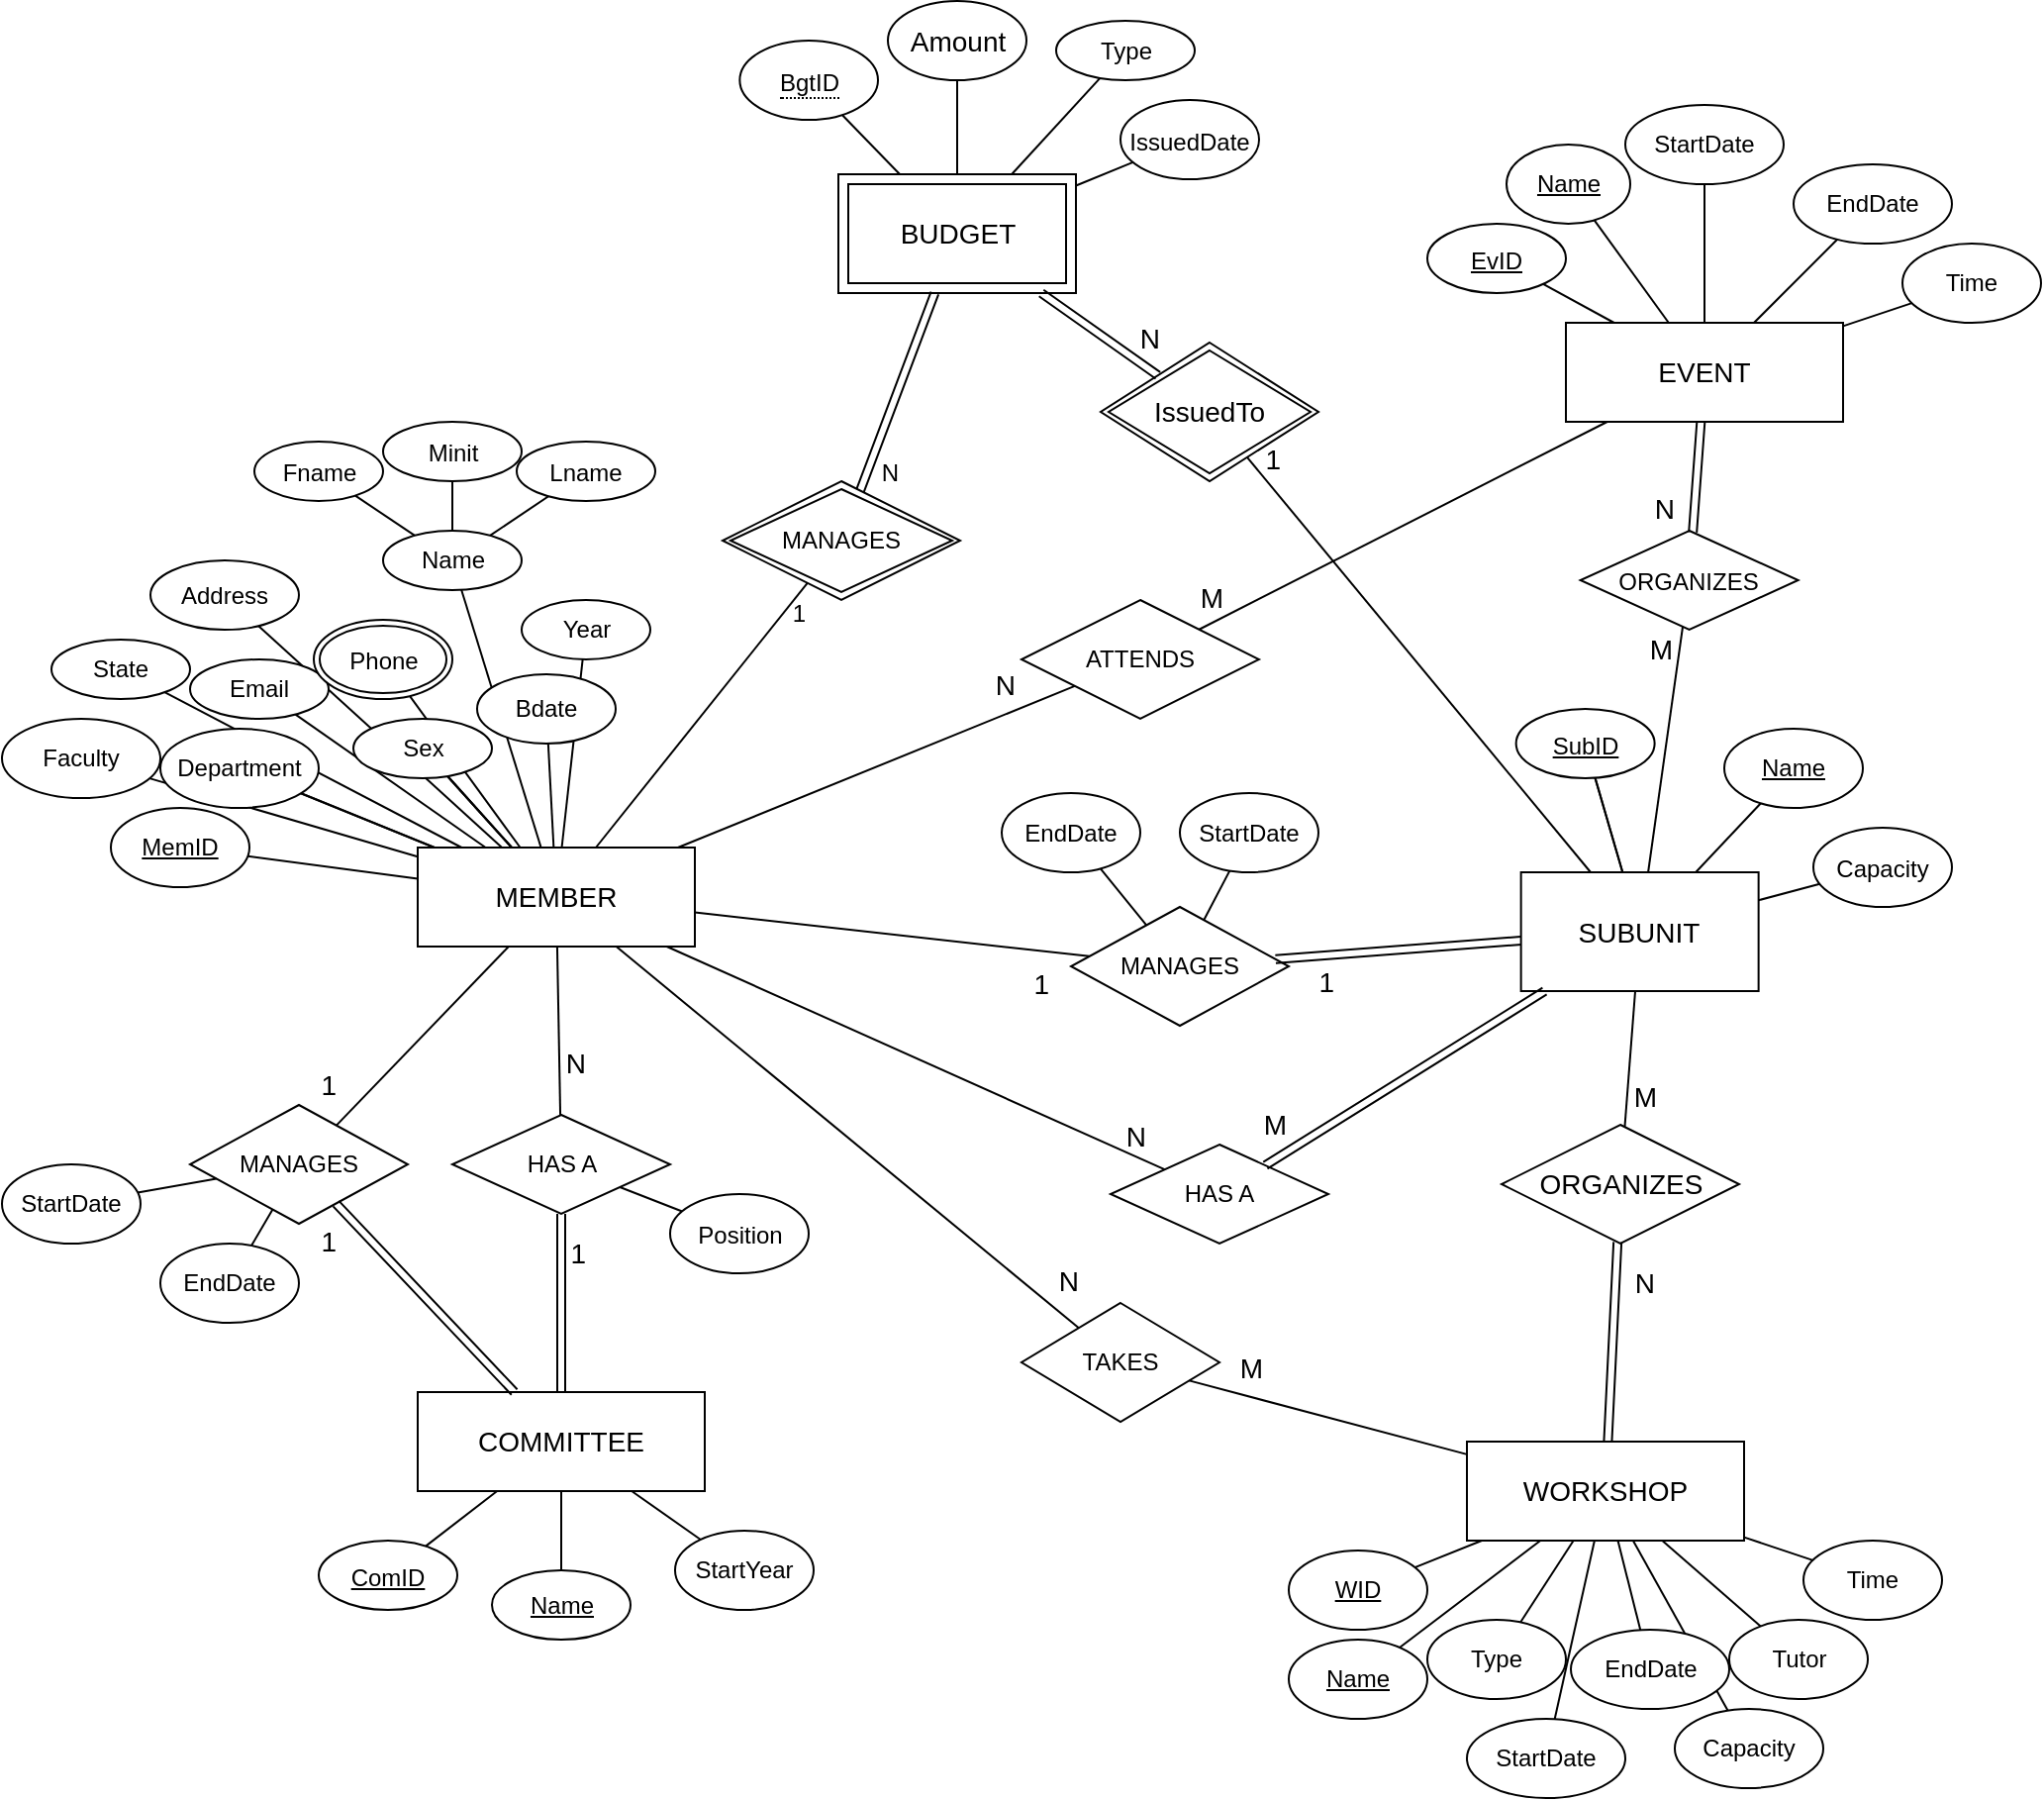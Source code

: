 <mxfile version="17.2.4" type="github"><diagram id="m18kQaqFX0trj9MdxAQ0" name="Page-1"><mxGraphModel dx="1984" dy="1820" grid="1" gridSize="10" guides="1" tooltips="1" connect="1" arrows="1" fold="1" page="1" pageScale="1" pageWidth="827" pageHeight="1169" math="0" shadow="0"><root><mxCell id="0"/><mxCell id="1" parent="0"/><mxCell id="y9WejVM5NHGMxxci0WxN-57" value="" style="endArrow=none;html=1;rounded=0;fontSize=12;" parent="1" source="IZ-xSOK3iDzSilFH6v1d-1" target="y9WejVM5NHGMxxci0WxN-59" edge="1"><mxGeometry relative="1" as="geometry"><mxPoint x="340" y="190" as="sourcePoint"/><mxPoint x="367.051" y="101.026" as="targetPoint"/></mxGeometry></mxCell><mxCell id="y9WejVM5NHGMxxci0WxN-58" value="1" style="resizable=0;html=1;align=right;verticalAlign=bottom;fontSize=12;" parent="y9WejVM5NHGMxxci0WxN-57" connectable="0" vertex="1"><mxGeometry x="1" relative="1" as="geometry"><mxPoint y="24" as="offset"/></mxGeometry></mxCell><mxCell id="IZ-xSOK3iDzSilFH6v1d-1" value="&lt;font style=&quot;font-size: 14px&quot;&gt;MEMBER&lt;/font&gt;" style="rounded=0;whiteSpace=wrap;html=1;" parent="1" vertex="1"><mxGeometry x="140" y="260" width="140" height="50" as="geometry"/></mxCell><mxCell id="IZ-xSOK3iDzSilFH6v1d-2" value="" style="endArrow=none;html=1;rounded=0;" parent="1" source="IZ-xSOK3iDzSilFH6v1d-1" target="oKFqAY_ekMmdnwvd7Q_i-12" edge="1"><mxGeometry width="50" height="50" relative="1" as="geometry"><mxPoint x="139.998" y="260.0" as="sourcePoint"/><mxPoint x="357.64" y="140" as="targetPoint"/></mxGeometry></mxCell><mxCell id="IZ-xSOK3iDzSilFH6v1d-3" value="&lt;font style=&quot;font-size: 14px&quot;&gt;SUBUNIT&lt;/font&gt;" style="rounded=0;whiteSpace=wrap;html=1;" parent="1" vertex="1"><mxGeometry x="697.32" y="272.5" width="120" height="60" as="geometry"/></mxCell><mxCell id="oKFqAY_ekMmdnwvd7Q_i-1" value="Name" style="ellipse;whiteSpace=wrap;html=1;" parent="1" vertex="1"><mxGeometry x="122.5" y="100" width="70" height="30" as="geometry"/></mxCell><mxCell id="oKFqAY_ekMmdnwvd7Q_i-2" value="&lt;u&gt;MemID&lt;/u&gt;" style="ellipse;whiteSpace=wrap;html=1;" parent="1" vertex="1"><mxGeometry x="-15" y="240" width="70" height="40" as="geometry"/></mxCell><mxCell id="oKFqAY_ekMmdnwvd7Q_i-3" value="&lt;u&gt;Name&lt;/u&gt;" style="ellipse;whiteSpace=wrap;html=1;" parent="1" vertex="1"><mxGeometry x="690" y="-95" width="62.5" height="40" as="geometry"/></mxCell><mxCell id="oKFqAY_ekMmdnwvd7Q_i-4" value="&lt;u&gt;Name&lt;/u&gt;" style="ellipse;whiteSpace=wrap;html=1;" parent="1" vertex="1"><mxGeometry x="177.5" y="625" width="70" height="35" as="geometry"/></mxCell><mxCell id="oKFqAY_ekMmdnwvd7Q_i-5" value="&lt;u&gt;Name&lt;/u&gt;" style="ellipse;whiteSpace=wrap;html=1;" parent="1" vertex="1"><mxGeometry x="800" y="200" width="70" height="40" as="geometry"/></mxCell><mxCell id="oKFqAY_ekMmdnwvd7Q_i-6" value="&lt;u&gt;Name&lt;/u&gt;" style="ellipse;whiteSpace=wrap;html=1;" parent="1" vertex="1"><mxGeometry x="580" y="660" width="70" height="40" as="geometry"/></mxCell><mxCell id="oKFqAY_ekMmdnwvd7Q_i-12" value="Address" style="ellipse;whiteSpace=wrap;html=1;" parent="1" vertex="1"><mxGeometry x="5" y="115" width="75" height="35" as="geometry"/></mxCell><mxCell id="oKFqAY_ekMmdnwvd7Q_i-17" value="" style="endArrow=none;html=1;rounded=0;startArrow=none;" parent="1" source="IZ-xSOK3iDzSilFH6v1d-1" target="oKFqAY_ekMmdnwvd7Q_i-10" edge="1"><mxGeometry width="50" height="50" relative="1" as="geometry"><mxPoint x="115.973" y="260.0" as="sourcePoint"/><mxPoint x="287.64" y="260" as="targetPoint"/></mxGeometry></mxCell><mxCell id="oKFqAY_ekMmdnwvd7Q_i-18" value="" style="endArrow=none;html=1;rounded=0;" parent="1" source="IZ-xSOK3iDzSilFH6v1d-1" target="oKFqAY_ekMmdnwvd7Q_i-11" edge="1"><mxGeometry width="50" height="50" relative="1" as="geometry"><mxPoint x="290" y="310" as="sourcePoint"/><mxPoint x="340" y="260" as="targetPoint"/></mxGeometry></mxCell><mxCell id="oKFqAY_ekMmdnwvd7Q_i-19" value="" style="endArrow=none;html=1;rounded=0;startArrow=none;" parent="1" source="IZ-xSOK3iDzSilFH6v1d-1" target="oKFqAY_ekMmdnwvd7Q_i-133" edge="1"><mxGeometry width="50" height="50" relative="1" as="geometry"><mxPoint x="290" y="310" as="sourcePoint"/><mxPoint x="348.564" y="173.243" as="targetPoint"/></mxGeometry></mxCell><mxCell id="oKFqAY_ekMmdnwvd7Q_i-20" value="" style="endArrow=none;html=1;rounded=0;" parent="1" source="IZ-xSOK3iDzSilFH6v1d-1" target="oKFqAY_ekMmdnwvd7Q_i-1" edge="1"><mxGeometry width="50" height="50" relative="1" as="geometry"><mxPoint x="170" y="290" as="sourcePoint"/><mxPoint x="220" y="240" as="targetPoint"/></mxGeometry></mxCell><mxCell id="oKFqAY_ekMmdnwvd7Q_i-21" value="" style="endArrow=none;html=1;rounded=0;startArrow=none;" parent="1" source="IZ-xSOK3iDzSilFH6v1d-1" target="oKFqAY_ekMmdnwvd7Q_i-15" edge="1"><mxGeometry width="50" height="50" relative="1" as="geometry"><mxPoint x="290" y="310" as="sourcePoint"/><mxPoint x="340" y="260" as="targetPoint"/></mxGeometry></mxCell><mxCell id="oKFqAY_ekMmdnwvd7Q_i-22" value="" style="endArrow=none;html=1;rounded=0;" parent="1" source="oKFqAY_ekMmdnwvd7Q_i-2" target="IZ-xSOK3iDzSilFH6v1d-1" edge="1"><mxGeometry width="50" height="50" relative="1" as="geometry"><mxPoint x="147.64" y="320" as="sourcePoint"/><mxPoint x="87.64" y="265.909" as="targetPoint"/></mxGeometry></mxCell><mxCell id="oKFqAY_ekMmdnwvd7Q_i-23" value="" style="endArrow=none;html=1;rounded=0;" parent="1" source="IZ-xSOK3iDzSilFH6v1d-1" target="oKFqAY_ekMmdnwvd7Q_i-8" edge="1"><mxGeometry width="50" height="50" relative="1" as="geometry"><mxPoint x="255" y="300" as="sourcePoint"/><mxPoint x="305" y="250" as="targetPoint"/></mxGeometry></mxCell><mxCell id="oKFqAY_ekMmdnwvd7Q_i-24" value="" style="endArrow=none;html=1;rounded=0;" parent="1" source="IZ-xSOK3iDzSilFH6v1d-1" target="oKFqAY_ekMmdnwvd7Q_i-9" edge="1"><mxGeometry width="50" height="50" relative="1" as="geometry"><mxPoint x="128.804" y="260.0" as="sourcePoint"/><mxPoint x="277.64" y="270" as="targetPoint"/></mxGeometry></mxCell><mxCell id="oKFqAY_ekMmdnwvd7Q_i-25" value="" style="endArrow=none;html=1;rounded=0;" parent="1" source="IZ-xSOK3iDzSilFH6v1d-1" target="oKFqAY_ekMmdnwvd7Q_i-13" edge="1"><mxGeometry width="50" height="50" relative="1" as="geometry"><mxPoint x="290" y="310" as="sourcePoint"/><mxPoint x="340" y="260" as="targetPoint"/></mxGeometry></mxCell><mxCell id="oKFqAY_ekMmdnwvd7Q_i-15" value="Bdate" style="ellipse;whiteSpace=wrap;html=1;" parent="1" vertex="1"><mxGeometry x="170" y="172.5" width="70" height="35" as="geometry"/></mxCell><mxCell id="oKFqAY_ekMmdnwvd7Q_i-27" value="&lt;font style=&quot;font-size: 12px&quot;&gt;Lname&lt;/font&gt;" style="ellipse;whiteSpace=wrap;html=1;fontSize=14;" parent="1" vertex="1"><mxGeometry x="190" y="55" width="70" height="30" as="geometry"/></mxCell><mxCell id="oKFqAY_ekMmdnwvd7Q_i-28" value="&lt;font style=&quot;font-size: 12px&quot;&gt;Minit&lt;/font&gt;" style="ellipse;whiteSpace=wrap;html=1;fontSize=14;" parent="1" vertex="1"><mxGeometry x="122.5" y="45" width="70" height="30" as="geometry"/></mxCell><mxCell id="oKFqAY_ekMmdnwvd7Q_i-29" value="&lt;font style=&quot;font-size: 12px&quot;&gt;Fname&lt;/font&gt;" style="ellipse;whiteSpace=wrap;html=1;fontSize=14;" parent="1" vertex="1"><mxGeometry x="57.5" y="55" width="65" height="30" as="geometry"/></mxCell><mxCell id="oKFqAY_ekMmdnwvd7Q_i-30" value="" style="endArrow=none;html=1;rounded=0;fontSize=12;" parent="1" source="oKFqAY_ekMmdnwvd7Q_i-1" target="oKFqAY_ekMmdnwvd7Q_i-27" edge="1"><mxGeometry width="50" height="50" relative="1" as="geometry"><mxPoint x="237.5" y="275" as="sourcePoint"/><mxPoint x="287.5" y="225" as="targetPoint"/></mxGeometry></mxCell><mxCell id="oKFqAY_ekMmdnwvd7Q_i-31" value="" style="endArrow=none;html=1;rounded=0;fontSize=12;" parent="1" source="oKFqAY_ekMmdnwvd7Q_i-1" target="oKFqAY_ekMmdnwvd7Q_i-28" edge="1"><mxGeometry width="50" height="50" relative="1" as="geometry"><mxPoint x="237.5" y="275" as="sourcePoint"/><mxPoint x="287.5" y="225" as="targetPoint"/></mxGeometry></mxCell><mxCell id="oKFqAY_ekMmdnwvd7Q_i-32" value="" style="endArrow=none;html=1;rounded=0;fontSize=12;" parent="1" source="oKFqAY_ekMmdnwvd7Q_i-1" target="oKFqAY_ekMmdnwvd7Q_i-29" edge="1"><mxGeometry width="50" height="50" relative="1" as="geometry"><mxPoint x="257.5" y="325" as="sourcePoint"/><mxPoint x="307.5" y="275" as="targetPoint"/></mxGeometry></mxCell><mxCell id="oKFqAY_ekMmdnwvd7Q_i-37" value="&lt;font style=&quot;font-size: 12px&quot;&gt;Capacity&lt;/font&gt;" style="ellipse;whiteSpace=wrap;html=1;align=center;fontSize=14;" parent="1" vertex="1"><mxGeometry x="845" y="250" width="70" height="40" as="geometry"/></mxCell><mxCell id="oKFqAY_ekMmdnwvd7Q_i-40" value="WID" style="ellipse;whiteSpace=wrap;html=1;align=center;fontStyle=4;fontSize=12;" parent="1" vertex="1"><mxGeometry x="580" y="615" width="70" height="40" as="geometry"/></mxCell><mxCell id="oKFqAY_ekMmdnwvd7Q_i-42" value="" style="endArrow=none;html=1;rounded=0;fontSize=12;startArrow=none;" parent="1" source="oKFqAY_ekMmdnwvd7Q_i-39" target="IZ-xSOK3iDzSilFH6v1d-3" edge="1"><mxGeometry relative="1" as="geometry"><mxPoint x="632.32" y="345" as="sourcePoint"/><mxPoint x="792.32" y="345" as="targetPoint"/></mxGeometry></mxCell><mxCell id="oKFqAY_ekMmdnwvd7Q_i-43" value="" style="endArrow=none;html=1;rounded=0;fontSize=12;" parent="1" source="oKFqAY_ekMmdnwvd7Q_i-39" target="IZ-xSOK3iDzSilFH6v1d-3" edge="1"><mxGeometry relative="1" as="geometry"><mxPoint x="597.32" y="345" as="sourcePoint"/><mxPoint x="757.32" y="345" as="targetPoint"/></mxGeometry></mxCell><mxCell id="oKFqAY_ekMmdnwvd7Q_i-45" value="" style="endArrow=none;html=1;rounded=0;fontSize=12;" parent="1" source="oKFqAY_ekMmdnwvd7Q_i-37" target="IZ-xSOK3iDzSilFH6v1d-3" edge="1"><mxGeometry relative="1" as="geometry"><mxPoint x="597.32" y="345" as="sourcePoint"/><mxPoint x="757.32" y="345" as="targetPoint"/></mxGeometry></mxCell><mxCell id="oKFqAY_ekMmdnwvd7Q_i-46" value="&lt;font style=&quot;font-size: 14px&quot;&gt;COMMITTEE&lt;/font&gt;" style="whiteSpace=wrap;html=1;align=center;fontSize=12;" parent="1" vertex="1"><mxGeometry x="140" y="535" width="145" height="50" as="geometry"/></mxCell><mxCell id="oKFqAY_ekMmdnwvd7Q_i-47" value="&lt;font style=&quot;font-size: 12px&quot;&gt;&lt;u&gt;ComID&lt;/u&gt;&lt;/font&gt;" style="ellipse;whiteSpace=wrap;html=1;align=center;fontSize=14;" parent="1" vertex="1"><mxGeometry x="90" y="610" width="70" height="35" as="geometry"/></mxCell><mxCell id="oKFqAY_ekMmdnwvd7Q_i-48" value="StartYear" style="ellipse;whiteSpace=wrap;html=1;align=center;fontSize=12;" parent="1" vertex="1"><mxGeometry x="270" y="605" width="70" height="40" as="geometry"/></mxCell><mxCell id="oKFqAY_ekMmdnwvd7Q_i-52" value="" style="endArrow=none;html=1;rounded=0;fontSize=12;" parent="1" source="oKFqAY_ekMmdnwvd7Q_i-46" target="oKFqAY_ekMmdnwvd7Q_i-47" edge="1"><mxGeometry relative="1" as="geometry"><mxPoint x="295" y="415" as="sourcePoint"/><mxPoint x="455" y="415" as="targetPoint"/></mxGeometry></mxCell><mxCell id="oKFqAY_ekMmdnwvd7Q_i-53" value="" style="endArrow=none;html=1;rounded=0;fontSize=12;" parent="1" source="oKFqAY_ekMmdnwvd7Q_i-46" target="oKFqAY_ekMmdnwvd7Q_i-48" edge="1"><mxGeometry relative="1" as="geometry"><mxPoint x="295" y="415" as="sourcePoint"/><mxPoint x="455" y="415" as="targetPoint"/></mxGeometry></mxCell><mxCell id="oKFqAY_ekMmdnwvd7Q_i-54" value="" style="endArrow=none;html=1;rounded=0;fontSize=12;" parent="1" source="oKFqAY_ekMmdnwvd7Q_i-46" target="oKFqAY_ekMmdnwvd7Q_i-4" edge="1"><mxGeometry relative="1" as="geometry"><mxPoint x="295" y="415" as="sourcePoint"/><mxPoint x="455" y="415" as="targetPoint"/></mxGeometry></mxCell><mxCell id="oKFqAY_ekMmdnwvd7Q_i-55" value="&lt;font style=&quot;font-size: 14px&quot;&gt;WORKSHOP&lt;/font&gt;" style="whiteSpace=wrap;html=1;align=center;fontSize=12;" parent="1" vertex="1"><mxGeometry x="670" y="560" width="140" height="50" as="geometry"/></mxCell><mxCell id="oKFqAY_ekMmdnwvd7Q_i-56" value="&lt;font style=&quot;font-size: 14px&quot;&gt;EVENT&lt;/font&gt;" style="whiteSpace=wrap;html=1;align=center;fontSize=12;" parent="1" vertex="1"><mxGeometry x="720" y="-5" width="140" height="50" as="geometry"/></mxCell><mxCell id="oKFqAY_ekMmdnwvd7Q_i-60" value="&lt;font style=&quot;font-size: 12px&quot;&gt;&lt;u&gt;EvID&lt;/u&gt;&lt;/font&gt;" style="ellipse;whiteSpace=wrap;html=1;align=center;fontSize=14;" parent="1" vertex="1"><mxGeometry x="650" y="-55" width="70" height="35" as="geometry"/></mxCell><mxCell id="oKFqAY_ekMmdnwvd7Q_i-66" value="" style="endArrow=none;html=1;rounded=0;fontSize=12;" parent="1" source="oKFqAY_ekMmdnwvd7Q_i-3" target="oKFqAY_ekMmdnwvd7Q_i-56" edge="1"><mxGeometry relative="1" as="geometry"><mxPoint x="510" y="115" as="sourcePoint"/><mxPoint x="670" y="115" as="targetPoint"/></mxGeometry></mxCell><mxCell id="oKFqAY_ekMmdnwvd7Q_i-67" value="" style="endArrow=none;html=1;rounded=0;fontSize=12;" parent="1" source="oKFqAY_ekMmdnwvd7Q_i-60" target="oKFqAY_ekMmdnwvd7Q_i-56" edge="1"><mxGeometry relative="1" as="geometry"><mxPoint x="520" y="115" as="sourcePoint"/><mxPoint x="680" y="115" as="targetPoint"/></mxGeometry></mxCell><mxCell id="oKFqAY_ekMmdnwvd7Q_i-70" value="StartDate" style="ellipse;whiteSpace=wrap;html=1;align=center;fontSize=12;" parent="1" vertex="1"><mxGeometry x="670" y="700" width="80" height="40" as="geometry"/></mxCell><mxCell id="oKFqAY_ekMmdnwvd7Q_i-71" value="Capacity" style="ellipse;whiteSpace=wrap;html=1;align=center;fontSize=12;" parent="1" vertex="1"><mxGeometry x="775" y="695" width="75" height="40" as="geometry"/></mxCell><mxCell id="oKFqAY_ekMmdnwvd7Q_i-72" value="Tutor" style="ellipse;whiteSpace=wrap;html=1;align=center;fontSize=12;" parent="1" vertex="1"><mxGeometry x="802.5" y="650" width="70" height="40" as="geometry"/></mxCell><mxCell id="oKFqAY_ekMmdnwvd7Q_i-75" value="" style="endArrow=none;html=1;rounded=0;fontSize=12;" parent="1" source="oKFqAY_ekMmdnwvd7Q_i-69" target="oKFqAY_ekMmdnwvd7Q_i-55" edge="1"><mxGeometry relative="1" as="geometry"><mxPoint x="610" y="675" as="sourcePoint"/><mxPoint x="768.824" y="712.647" as="targetPoint"/></mxGeometry></mxCell><mxCell id="oKFqAY_ekMmdnwvd7Q_i-76" value="" style="endArrow=none;html=1;rounded=0;fontSize=12;" parent="1" source="oKFqAY_ekMmdnwvd7Q_i-70" target="oKFqAY_ekMmdnwvd7Q_i-55" edge="1"><mxGeometry relative="1" as="geometry"><mxPoint x="610" y="675" as="sourcePoint"/><mxPoint x="734.791" y="713.498" as="targetPoint"/></mxGeometry></mxCell><mxCell id="oKFqAY_ekMmdnwvd7Q_i-79" value="" style="endArrow=none;html=1;rounded=0;fontSize=12;" parent="1" source="oKFqAY_ekMmdnwvd7Q_i-55" target="oKFqAY_ekMmdnwvd7Q_i-71" edge="1"><mxGeometry relative="1" as="geometry"><mxPoint x="610" y="675" as="sourcePoint"/><mxPoint x="770" y="675" as="targetPoint"/></mxGeometry></mxCell><mxCell id="oKFqAY_ekMmdnwvd7Q_i-80" value="" style="endArrow=none;html=1;rounded=0;fontSize=12;" parent="1" source="oKFqAY_ekMmdnwvd7Q_i-55" target="oKFqAY_ekMmdnwvd7Q_i-72" edge="1"><mxGeometry relative="1" as="geometry"><mxPoint x="610" y="675" as="sourcePoint"/><mxPoint x="670" y="685" as="targetPoint"/></mxGeometry></mxCell><mxCell id="oKFqAY_ekMmdnwvd7Q_i-81" value="" style="endArrow=none;html=1;rounded=0;fontSize=12;" parent="1" source="oKFqAY_ekMmdnwvd7Q_i-73" target="oKFqAY_ekMmdnwvd7Q_i-55" edge="1"><mxGeometry relative="1" as="geometry"><mxPoint x="597.5" y="675" as="sourcePoint"/><mxPoint x="757.5" y="675" as="targetPoint"/></mxGeometry></mxCell><mxCell id="oKFqAY_ekMmdnwvd7Q_i-82" value="" style="endArrow=none;html=1;rounded=0;fontSize=12;" parent="1" source="oKFqAY_ekMmdnwvd7Q_i-40" target="oKFqAY_ekMmdnwvd7Q_i-55" edge="1"><mxGeometry relative="1" as="geometry"><mxPoint x="610" y="675" as="sourcePoint"/><mxPoint x="770" y="675" as="targetPoint"/></mxGeometry></mxCell><mxCell id="oKFqAY_ekMmdnwvd7Q_i-84" value="" style="endArrow=none;html=1;rounded=0;fontSize=12;" parent="1" source="oKFqAY_ekMmdnwvd7Q_i-6" target="oKFqAY_ekMmdnwvd7Q_i-55" edge="1"><mxGeometry relative="1" as="geometry"><mxPoint x="610" y="675" as="sourcePoint"/><mxPoint x="770" y="675" as="targetPoint"/></mxGeometry></mxCell><mxCell id="oKFqAY_ekMmdnwvd7Q_i-73" value="Type" style="ellipse;whiteSpace=wrap;html=1;align=center;fontSize=12;" parent="1" vertex="1"><mxGeometry x="650" y="650" width="70" height="40" as="geometry"/></mxCell><mxCell id="oKFqAY_ekMmdnwvd7Q_i-86" value="StartDate" style="ellipse;whiteSpace=wrap;html=1;align=center;fontSize=12;" parent="1" vertex="1"><mxGeometry x="750" y="-115" width="80" height="40" as="geometry"/></mxCell><mxCell id="oKFqAY_ekMmdnwvd7Q_i-87" value="EndDate" style="ellipse;whiteSpace=wrap;html=1;align=center;fontSize=12;" parent="1" vertex="1"><mxGeometry x="835" y="-85" width="80" height="40" as="geometry"/></mxCell><mxCell id="oKFqAY_ekMmdnwvd7Q_i-89" value="" style="endArrow=none;html=1;rounded=0;fontSize=12;" parent="1" source="oKFqAY_ekMmdnwvd7Q_i-87" target="oKFqAY_ekMmdnwvd7Q_i-56" edge="1"><mxGeometry relative="1" as="geometry"><mxPoint x="580" y="-45" as="sourcePoint"/><mxPoint x="840.011" y="-82.317" as="targetPoint"/></mxGeometry></mxCell><mxCell id="oKFqAY_ekMmdnwvd7Q_i-90" value="" style="endArrow=none;html=1;rounded=0;fontSize=12;" parent="1" source="oKFqAY_ekMmdnwvd7Q_i-86" target="oKFqAY_ekMmdnwvd7Q_i-56" edge="1"><mxGeometry relative="1" as="geometry"><mxPoint x="580" y="-45" as="sourcePoint"/><mxPoint x="804.791" y="-83.498" as="targetPoint"/></mxGeometry></mxCell><mxCell id="oKFqAY_ekMmdnwvd7Q_i-13" value="Email" style="ellipse;whiteSpace=wrap;html=1;" parent="1" vertex="1"><mxGeometry x="25" y="165" width="70" height="30" as="geometry"/></mxCell><mxCell id="oKFqAY_ekMmdnwvd7Q_i-99" value="MANAGES" style="shape=rhombus;perimeter=rhombusPerimeter;whiteSpace=wrap;html=1;align=center;fontSize=12;" parent="1" vertex="1"><mxGeometry x="25" y="390" width="110" height="60" as="geometry"/></mxCell><mxCell id="oKFqAY_ekMmdnwvd7Q_i-101" value="" style="endArrow=none;html=1;rounded=0;fontSize=12;" parent="1" source="IZ-xSOK3iDzSilFH6v1d-1" target="oKFqAY_ekMmdnwvd7Q_i-99" edge="1"><mxGeometry relative="1" as="geometry"><mxPoint x="380" y="360" as="sourcePoint"/><mxPoint x="540" y="360" as="targetPoint"/></mxGeometry></mxCell><mxCell id="oKFqAY_ekMmdnwvd7Q_i-102" value="&lt;font style=&quot;font-size: 14px&quot;&gt;1&lt;/font&gt;" style="resizable=0;html=1;align=right;verticalAlign=bottom;fontSize=12;" parent="oKFqAY_ekMmdnwvd7Q_i-101" connectable="0" vertex="1"><mxGeometry x="1" relative="1" as="geometry"><mxPoint x="1" y="-10" as="offset"/></mxGeometry></mxCell><mxCell id="oKFqAY_ekMmdnwvd7Q_i-105" value="" style="shape=link;html=1;rounded=0;fontSize=12;" parent="1" source="oKFqAY_ekMmdnwvd7Q_i-46" target="oKFqAY_ekMmdnwvd7Q_i-99" edge="1"><mxGeometry relative="1" as="geometry"><mxPoint x="380" y="440" as="sourcePoint"/><mxPoint x="540" y="440" as="targetPoint"/></mxGeometry></mxCell><mxCell id="oKFqAY_ekMmdnwvd7Q_i-106" value="&lt;font style=&quot;font-size: 14px&quot;&gt;1&lt;/font&gt;" style="resizable=0;html=1;align=right;verticalAlign=bottom;fontSize=12;" parent="oKFqAY_ekMmdnwvd7Q_i-105" connectable="0" vertex="1"><mxGeometry x="1" relative="1" as="geometry"><mxPoint x="1" y="30" as="offset"/></mxGeometry></mxCell><mxCell id="oKFqAY_ekMmdnwvd7Q_i-107" value="HAS A" style="shape=rhombus;perimeter=rhombusPerimeter;whiteSpace=wrap;html=1;align=center;fontSize=12;" parent="1" vertex="1"><mxGeometry x="157.5" y="395" width="110" height="50" as="geometry"/></mxCell><mxCell id="oKFqAY_ekMmdnwvd7Q_i-108" value="" style="shape=link;html=1;rounded=0;fontSize=12;" parent="1" source="oKFqAY_ekMmdnwvd7Q_i-46" target="oKFqAY_ekMmdnwvd7Q_i-107" edge="1"><mxGeometry relative="1" as="geometry"><mxPoint x="380" y="440" as="sourcePoint"/><mxPoint x="540" y="440" as="targetPoint"/></mxGeometry></mxCell><mxCell id="oKFqAY_ekMmdnwvd7Q_i-109" value="&lt;font style=&quot;font-size: 14px&quot;&gt;1&lt;/font&gt;" style="resizable=0;html=1;align=right;verticalAlign=bottom;fontSize=12;" parent="oKFqAY_ekMmdnwvd7Q_i-108" connectable="0" vertex="1"><mxGeometry x="1" relative="1" as="geometry"><mxPoint x="13" y="30" as="offset"/></mxGeometry></mxCell><mxCell id="oKFqAY_ekMmdnwvd7Q_i-110" value="" style="endArrow=none;html=1;rounded=0;fontSize=12;" parent="1" source="IZ-xSOK3iDzSilFH6v1d-1" target="oKFqAY_ekMmdnwvd7Q_i-107" edge="1"><mxGeometry relative="1" as="geometry"><mxPoint x="380" y="440" as="sourcePoint"/><mxPoint x="540" y="440" as="targetPoint"/></mxGeometry></mxCell><mxCell id="oKFqAY_ekMmdnwvd7Q_i-111" value="&lt;font style=&quot;font-size: 14px&quot;&gt;N&lt;/font&gt;" style="resizable=0;html=1;align=right;verticalAlign=bottom;fontSize=12;" parent="oKFqAY_ekMmdnwvd7Q_i-110" connectable="0" vertex="1"><mxGeometry x="1" relative="1" as="geometry"><mxPoint x="13" y="-15" as="offset"/></mxGeometry></mxCell><mxCell id="oKFqAY_ekMmdnwvd7Q_i-112" value="TAKES" style="shape=rhombus;perimeter=rhombusPerimeter;whiteSpace=wrap;html=1;align=center;fontSize=12;" parent="1" vertex="1"><mxGeometry x="445" y="490" width="100" height="60" as="geometry"/></mxCell><mxCell id="oKFqAY_ekMmdnwvd7Q_i-116" value="" style="endArrow=none;html=1;rounded=0;fontSize=12;" parent="1" source="IZ-xSOK3iDzSilFH6v1d-1" target="oKFqAY_ekMmdnwvd7Q_i-112" edge="1"><mxGeometry relative="1" as="geometry"><mxPoint x="380" y="440" as="sourcePoint"/><mxPoint x="540" y="440" as="targetPoint"/></mxGeometry></mxCell><mxCell id="oKFqAY_ekMmdnwvd7Q_i-117" value="&lt;font style=&quot;font-size: 14px&quot;&gt;N&lt;/font&gt;" style="resizable=0;html=1;align=right;verticalAlign=bottom;fontSize=12;" parent="oKFqAY_ekMmdnwvd7Q_i-116" connectable="0" vertex="1"><mxGeometry x="1" relative="1" as="geometry"><mxPoint y="-13" as="offset"/></mxGeometry></mxCell><mxCell id="oKFqAY_ekMmdnwvd7Q_i-118" value="" style="endArrow=none;html=1;rounded=0;fontSize=12;" parent="1" source="oKFqAY_ekMmdnwvd7Q_i-55" target="oKFqAY_ekMmdnwvd7Q_i-112" edge="1"><mxGeometry relative="1" as="geometry"><mxPoint x="380" y="440" as="sourcePoint"/><mxPoint x="540" y="440" as="targetPoint"/></mxGeometry></mxCell><mxCell id="oKFqAY_ekMmdnwvd7Q_i-119" value="&lt;font style=&quot;font-size: 14px&quot;&gt;M&lt;/font&gt;" style="resizable=0;html=1;align=right;verticalAlign=bottom;fontSize=12;" parent="oKFqAY_ekMmdnwvd7Q_i-118" connectable="0" vertex="1"><mxGeometry x="1" relative="1" as="geometry"><mxPoint x="38" y="4" as="offset"/></mxGeometry></mxCell><mxCell id="oKFqAY_ekMmdnwvd7Q_i-120" value="ORGANIZES" style="shape=rhombus;perimeter=rhombusPerimeter;whiteSpace=wrap;html=1;align=center;fontSize=14;" parent="1" vertex="1"><mxGeometry x="687.5" y="400" width="120" height="60" as="geometry"/></mxCell><mxCell id="oKFqAY_ekMmdnwvd7Q_i-121" value="" style="shape=link;html=1;rounded=0;fontSize=14;" parent="1" source="oKFqAY_ekMmdnwvd7Q_i-120" target="oKFqAY_ekMmdnwvd7Q_i-55" edge="1"><mxGeometry relative="1" as="geometry"><mxPoint x="610" y="470" as="sourcePoint"/><mxPoint x="780" y="500" as="targetPoint"/></mxGeometry></mxCell><mxCell id="oKFqAY_ekMmdnwvd7Q_i-122" value="N" style="resizable=0;html=1;align=right;verticalAlign=bottom;fontSize=14;" parent="oKFqAY_ekMmdnwvd7Q_i-121" connectable="0" vertex="1"><mxGeometry x="1" relative="1" as="geometry"><mxPoint x="24" y="-70" as="offset"/></mxGeometry></mxCell><mxCell id="oKFqAY_ekMmdnwvd7Q_i-123" value="" style="endArrow=none;html=1;rounded=0;fontSize=14;" parent="1" source="IZ-xSOK3iDzSilFH6v1d-3" target="oKFqAY_ekMmdnwvd7Q_i-120" edge="1"><mxGeometry relative="1" as="geometry"><mxPoint x="610" y="470" as="sourcePoint"/><mxPoint x="680" y="370" as="targetPoint"/></mxGeometry></mxCell><mxCell id="oKFqAY_ekMmdnwvd7Q_i-124" value="M" style="resizable=0;html=1;align=right;verticalAlign=bottom;fontSize=14;" parent="oKFqAY_ekMmdnwvd7Q_i-123" connectable="0" vertex="1"><mxGeometry x="1" relative="1" as="geometry"><mxPoint x="17" y="-5" as="offset"/></mxGeometry></mxCell><mxCell id="oKFqAY_ekMmdnwvd7Q_i-127" value="MANAGES" style="shape=rhombus;perimeter=rhombusPerimeter;whiteSpace=wrap;html=1;align=center;fontSize=12;" parent="1" vertex="1"><mxGeometry x="470" y="290" width="110" height="60" as="geometry"/></mxCell><mxCell id="oKFqAY_ekMmdnwvd7Q_i-128" value="" style="shape=link;html=1;rounded=0;fontSize=12;" parent="1" source="IZ-xSOK3iDzSilFH6v1d-3" target="oKFqAY_ekMmdnwvd7Q_i-127" edge="1"><mxGeometry relative="1" as="geometry"><mxPoint x="573.839" y="405" as="sourcePoint"/><mxPoint x="925" y="310" as="targetPoint"/></mxGeometry></mxCell><mxCell id="oKFqAY_ekMmdnwvd7Q_i-129" value="&lt;font style=&quot;font-size: 14px&quot;&gt;1&lt;/font&gt;" style="resizable=0;html=1;align=right;verticalAlign=bottom;fontSize=12;" parent="oKFqAY_ekMmdnwvd7Q_i-128" connectable="0" vertex="1"><mxGeometry x="1" relative="1" as="geometry"><mxPoint x="30" y="22" as="offset"/></mxGeometry></mxCell><mxCell id="oKFqAY_ekMmdnwvd7Q_i-132" value="HAS A" style="shape=rhombus;perimeter=rhombusPerimeter;whiteSpace=wrap;html=1;align=center;fontSize=12;" parent="1" vertex="1"><mxGeometry x="490" y="410" width="110" height="50" as="geometry"/></mxCell><mxCell id="oKFqAY_ekMmdnwvd7Q_i-133" value="&lt;font style=&quot;font-size: 12px&quot;&gt;Phone&lt;/font&gt;" style="ellipse;shape=doubleEllipse;margin=3;whiteSpace=wrap;html=1;align=center;fontSize=14;" parent="1" vertex="1"><mxGeometry x="87.5" y="145" width="70" height="40" as="geometry"/></mxCell><mxCell id="oKFqAY_ekMmdnwvd7Q_i-134" value="ATTENDS" style="shape=rhombus;perimeter=rhombusPerimeter;whiteSpace=wrap;html=1;align=center;fontSize=12;" parent="1" vertex="1"><mxGeometry x="445" y="135" width="120" height="60" as="geometry"/></mxCell><mxCell id="oKFqAY_ekMmdnwvd7Q_i-8" value="Year" style="ellipse;whiteSpace=wrap;html=1;" parent="1" vertex="1"><mxGeometry x="192.5" y="135" width="65" height="30" as="geometry"/></mxCell><mxCell id="oKFqAY_ekMmdnwvd7Q_i-136" value="" style="endArrow=none;html=1;rounded=0;fontSize=12;" parent="1" source="oKFqAY_ekMmdnwvd7Q_i-56" target="oKFqAY_ekMmdnwvd7Q_i-134" edge="1"><mxGeometry relative="1" as="geometry"><mxPoint x="460" y="188.89" as="sourcePoint"/><mxPoint x="620" y="188.89" as="targetPoint"/></mxGeometry></mxCell><mxCell id="oKFqAY_ekMmdnwvd7Q_i-137" value="&lt;font style=&quot;font-size: 14px&quot;&gt;M&lt;/font&gt;" style="resizable=0;html=1;align=right;verticalAlign=bottom;fontSize=12;" parent="oKFqAY_ekMmdnwvd7Q_i-136" connectable="0" vertex="1"><mxGeometry x="1" relative="1" as="geometry"><mxPoint x="13" y="-5" as="offset"/></mxGeometry></mxCell><mxCell id="oKFqAY_ekMmdnwvd7Q_i-138" value="" style="endArrow=none;html=1;rounded=0;fontSize=12;" parent="1" source="IZ-xSOK3iDzSilFH6v1d-1" target="oKFqAY_ekMmdnwvd7Q_i-134" edge="1"><mxGeometry relative="1" as="geometry"><mxPoint x="450" y="190" as="sourcePoint"/><mxPoint x="610" y="190" as="targetPoint"/></mxGeometry></mxCell><mxCell id="oKFqAY_ekMmdnwvd7Q_i-139" value="&lt;font style=&quot;font-size: 14px&quot;&gt;N&lt;/font&gt;" style="resizable=0;html=1;align=right;verticalAlign=bottom;fontSize=12;" parent="oKFqAY_ekMmdnwvd7Q_i-138" connectable="0" vertex="1"><mxGeometry x="1" relative="1" as="geometry"><mxPoint x="-30" y="10" as="offset"/></mxGeometry></mxCell><mxCell id="oKFqAY_ekMmdnwvd7Q_i-140" value="&lt;font style=&quot;font-size: 12px&quot;&gt;ORGANIZES&lt;/font&gt;" style="shape=rhombus;perimeter=rhombusPerimeter;whiteSpace=wrap;html=1;align=center;fontSize=14;" parent="1" vertex="1"><mxGeometry x="727.32" y="100" width="110" height="50" as="geometry"/></mxCell><mxCell id="oKFqAY_ekMmdnwvd7Q_i-141" value="" style="shape=link;html=1;rounded=0;fontSize=12;" parent="1" source="oKFqAY_ekMmdnwvd7Q_i-140" target="oKFqAY_ekMmdnwvd7Q_i-56" edge="1"><mxGeometry relative="1" as="geometry"><mxPoint x="680" y="120" as="sourcePoint"/><mxPoint x="670" y="110" as="targetPoint"/></mxGeometry></mxCell><mxCell id="oKFqAY_ekMmdnwvd7Q_i-142" value="&lt;font style=&quot;font-size: 14px&quot;&gt;N&lt;/font&gt;" style="resizable=0;html=1;align=right;verticalAlign=bottom;fontSize=12;" parent="oKFqAY_ekMmdnwvd7Q_i-141" connectable="0" vertex="1"><mxGeometry x="1" relative="1" as="geometry"><mxPoint x="-13" y="55" as="offset"/></mxGeometry></mxCell><mxCell id="oKFqAY_ekMmdnwvd7Q_i-143" value="" style="endArrow=none;html=1;rounded=0;fontSize=14;" parent="1" source="IZ-xSOK3iDzSilFH6v1d-3" target="oKFqAY_ekMmdnwvd7Q_i-140" edge="1"><mxGeometry relative="1" as="geometry"><mxPoint x="680" y="110" as="sourcePoint"/><mxPoint x="840" y="110" as="targetPoint"/></mxGeometry></mxCell><mxCell id="oKFqAY_ekMmdnwvd7Q_i-144" value="M" style="resizable=0;html=1;align=right;verticalAlign=bottom;fontSize=14;" parent="oKFqAY_ekMmdnwvd7Q_i-143" connectable="0" vertex="1"><mxGeometry x="1" relative="1" as="geometry"><mxPoint x="-4" y="22" as="offset"/></mxGeometry></mxCell><mxCell id="oKFqAY_ekMmdnwvd7Q_i-145" value="" style="shape=link;html=1;rounded=0;fontSize=14;" parent="1" source="IZ-xSOK3iDzSilFH6v1d-3" target="oKFqAY_ekMmdnwvd7Q_i-132" edge="1"><mxGeometry relative="1" as="geometry"><mxPoint x="400" y="420" as="sourcePoint"/><mxPoint x="560" y="420" as="targetPoint"/></mxGeometry></mxCell><mxCell id="oKFqAY_ekMmdnwvd7Q_i-146" value="M" style="resizable=0;html=1;align=right;verticalAlign=bottom;fontSize=14;" parent="oKFqAY_ekMmdnwvd7Q_i-145" connectable="0" vertex="1"><mxGeometry x="1" relative="1" as="geometry"><mxPoint x="12" y="-10" as="offset"/></mxGeometry></mxCell><mxCell id="oKFqAY_ekMmdnwvd7Q_i-147" value="" style="endArrow=none;html=1;rounded=0;fontSize=14;" parent="1" source="IZ-xSOK3iDzSilFH6v1d-1" target="oKFqAY_ekMmdnwvd7Q_i-132" edge="1"><mxGeometry relative="1" as="geometry"><mxPoint x="400" y="420" as="sourcePoint"/><mxPoint x="560" y="420" as="targetPoint"/></mxGeometry></mxCell><mxCell id="oKFqAY_ekMmdnwvd7Q_i-148" value="N" style="resizable=0;html=1;align=right;verticalAlign=bottom;fontSize=14;" parent="oKFqAY_ekMmdnwvd7Q_i-147" connectable="0" vertex="1"><mxGeometry x="1" relative="1" as="geometry"><mxPoint x="-9" y="-6" as="offset"/></mxGeometry></mxCell><mxCell id="y9WejVM5NHGMxxci0WxN-3" value="Time" style="ellipse;whiteSpace=wrap;html=1;align=center;fontSize=12;" parent="1" vertex="1"><mxGeometry x="840" y="610" width="70" height="40" as="geometry"/></mxCell><mxCell id="y9WejVM5NHGMxxci0WxN-4" value="Time" style="ellipse;whiteSpace=wrap;html=1;align=center;fontSize=12;" parent="1" vertex="1"><mxGeometry x="890" y="-45" width="70" height="40" as="geometry"/></mxCell><mxCell id="y9WejVM5NHGMxxci0WxN-5" value="" style="endArrow=none;html=1;rounded=0;fontSize=12;" parent="1" source="oKFqAY_ekMmdnwvd7Q_i-56" target="y9WejVM5NHGMxxci0WxN-4" edge="1"><mxGeometry relative="1" as="geometry"><mxPoint x="550" y="95" as="sourcePoint"/><mxPoint x="710" y="95" as="targetPoint"/></mxGeometry></mxCell><mxCell id="oKFqAY_ekMmdnwvd7Q_i-69" value="EndDate" style="ellipse;whiteSpace=wrap;html=1;align=center;fontSize=12;" parent="1" vertex="1"><mxGeometry x="722.5" y="655" width="80" height="40" as="geometry"/></mxCell><mxCell id="y9WejVM5NHGMxxci0WxN-6" value="" style="endArrow=none;html=1;rounded=0;fontSize=12;" parent="1" source="oKFqAY_ekMmdnwvd7Q_i-55" target="y9WejVM5NHGMxxci0WxN-3" edge="1"><mxGeometry relative="1" as="geometry"><mxPoint x="520" y="460" as="sourcePoint"/><mxPoint x="680" y="460" as="targetPoint"/></mxGeometry></mxCell><mxCell id="y9WejVM5NHGMxxci0WxN-7" value="" style="endArrow=none;html=1;rounded=0;fontSize=12;" parent="1" source="IZ-xSOK3iDzSilFH6v1d-1" target="oKFqAY_ekMmdnwvd7Q_i-127" edge="1"><mxGeometry relative="1" as="geometry"><mxPoint x="460" y="430" as="sourcePoint"/><mxPoint x="620" y="430" as="targetPoint"/></mxGeometry></mxCell><mxCell id="y9WejVM5NHGMxxci0WxN-8" value="&lt;font style=&quot;font-size: 14px&quot;&gt;1&lt;/font&gt;" style="resizable=0;html=1;align=right;verticalAlign=bottom;fontSize=12;" parent="y9WejVM5NHGMxxci0WxN-7" connectable="0" vertex="1"><mxGeometry x="1" relative="1" as="geometry"><mxPoint x="-20" y="25" as="offset"/></mxGeometry></mxCell><mxCell id="y9WejVM5NHGMxxci0WxN-9" value="&lt;font style=&quot;font-size: 12px&quot;&gt;Position&lt;/font&gt;" style="ellipse;whiteSpace=wrap;html=1;align=center;fontSize=14;" parent="1" vertex="1"><mxGeometry x="267.5" y="435" width="70" height="40" as="geometry"/></mxCell><mxCell id="y9WejVM5NHGMxxci0WxN-10" value="" style="endArrow=none;html=1;rounded=0;fontSize=12;" parent="1" source="oKFqAY_ekMmdnwvd7Q_i-107" target="y9WejVM5NHGMxxci0WxN-9" edge="1"><mxGeometry relative="1" as="geometry"><mxPoint x="340" y="420" as="sourcePoint"/><mxPoint x="500" y="420" as="targetPoint"/></mxGeometry></mxCell><mxCell id="y9WejVM5NHGMxxci0WxN-11" value="&lt;font style=&quot;font-size: 14px&quot;&gt;BUDGET&lt;/font&gt;" style="shape=ext;margin=3;double=1;whiteSpace=wrap;html=1;align=center;fontSize=12;" parent="1" vertex="1"><mxGeometry x="352.5" y="-80" width="120" height="60" as="geometry"/></mxCell><mxCell id="oKFqAY_ekMmdnwvd7Q_i-39" value="&lt;font style=&quot;font-size: 12px&quot;&gt;&lt;u&gt;SubID&lt;/u&gt;&lt;/font&gt;" style="ellipse;whiteSpace=wrap;html=1;align=center;fontSize=14;" parent="1" vertex="1"><mxGeometry x="694.82" y="190" width="70" height="35" as="geometry"/></mxCell><mxCell id="y9WejVM5NHGMxxci0WxN-14" value="" style="endArrow=none;html=1;rounded=0;fontSize=14;" parent="1" source="IZ-xSOK3iDzSilFH6v1d-3" target="oKFqAY_ekMmdnwvd7Q_i-5" edge="1"><mxGeometry relative="1" as="geometry"><mxPoint x="507.32" y="175" as="sourcePoint"/><mxPoint x="667.32" y="175" as="targetPoint"/></mxGeometry></mxCell><mxCell id="y9WejVM5NHGMxxci0WxN-15" value="IssuedTo" style="shape=rhombus;double=1;perimeter=rhombusPerimeter;whiteSpace=wrap;html=1;align=center;fontSize=14;" parent="1" vertex="1"><mxGeometry x="485.0" y="5.0" width="110" height="70" as="geometry"/></mxCell><mxCell id="y9WejVM5NHGMxxci0WxN-16" value="" style="shape=link;html=1;rounded=0;fontSize=12;" parent="1" source="y9WejVM5NHGMxxci0WxN-11" target="y9WejVM5NHGMxxci0WxN-15" edge="1"><mxGeometry relative="1" as="geometry"><mxPoint x="207.5" y="112.62" as="sourcePoint"/><mxPoint x="367.5" y="112.62" as="targetPoint"/></mxGeometry></mxCell><mxCell id="y9WejVM5NHGMxxci0WxN-17" value="&lt;font style=&quot;font-size: 14px&quot;&gt;N&lt;/font&gt;" style="resizable=0;html=1;align=right;verticalAlign=bottom;fontSize=12;" parent="y9WejVM5NHGMxxci0WxN-16" connectable="0" vertex="1"><mxGeometry x="1" relative="1" as="geometry"><mxPoint x="2" y="-8" as="offset"/></mxGeometry></mxCell><mxCell id="y9WejVM5NHGMxxci0WxN-18" value="" style="endArrow=none;html=1;rounded=0;fontSize=14;" parent="1" source="IZ-xSOK3iDzSilFH6v1d-3" target="y9WejVM5NHGMxxci0WxN-15" edge="1"><mxGeometry relative="1" as="geometry"><mxPoint x="770" y="170" as="sourcePoint"/><mxPoint x="780" y="110" as="targetPoint"/></mxGeometry></mxCell><mxCell id="y9WejVM5NHGMxxci0WxN-19" value="1" style="resizable=0;html=1;align=right;verticalAlign=bottom;fontSize=14;" parent="y9WejVM5NHGMxxci0WxN-18" connectable="0" vertex="1"><mxGeometry x="1" relative="1" as="geometry"><mxPoint x="17" y="12" as="offset"/></mxGeometry></mxCell><mxCell id="y9WejVM5NHGMxxci0WxN-20" value="&lt;span style=&quot;border-bottom: 1px dotted&quot;&gt;&lt;font style=&quot;font-size: 12px&quot;&gt;BgtID&lt;/font&gt;&lt;/span&gt;" style="ellipse;whiteSpace=wrap;html=1;align=center;fontSize=14;" parent="1" vertex="1"><mxGeometry x="302.68" y="-147.5" width="69.82" height="40" as="geometry"/></mxCell><mxCell id="y9WejVM5NHGMxxci0WxN-21" value="&lt;font style=&quot;font-size: 12px&quot;&gt;IssuedDate&lt;/font&gt;" style="ellipse;whiteSpace=wrap;html=1;align=center;fontSize=14;" parent="1" vertex="1"><mxGeometry x="495" y="-117.5" width="70" height="40" as="geometry"/></mxCell><mxCell id="y9WejVM5NHGMxxci0WxN-22" value="Amount" style="ellipse;whiteSpace=wrap;html=1;align=center;fontSize=14;" parent="1" vertex="1"><mxGeometry x="377.5" y="-167.5" width="70" height="40" as="geometry"/></mxCell><mxCell id="y9WejVM5NHGMxxci0WxN-23" value="" style="endArrow=none;html=1;rounded=0;fontSize=12;" parent="1" source="y9WejVM5NHGMxxci0WxN-21" target="y9WejVM5NHGMxxci0WxN-11" edge="1"><mxGeometry relative="1" as="geometry"><mxPoint x="232.5" y="-97.5" as="sourcePoint"/><mxPoint x="392.5" y="-97.5" as="targetPoint"/></mxGeometry></mxCell><mxCell id="y9WejVM5NHGMxxci0WxN-24" value="" style="endArrow=none;html=1;rounded=0;fontSize=12;" parent="1" source="y9WejVM5NHGMxxci0WxN-22" target="y9WejVM5NHGMxxci0WxN-11" edge="1"><mxGeometry relative="1" as="geometry"><mxPoint x="232.5" y="-97.5" as="sourcePoint"/><mxPoint x="392.5" y="-97.5" as="targetPoint"/></mxGeometry></mxCell><mxCell id="y9WejVM5NHGMxxci0WxN-25" value="" style="endArrow=none;html=1;rounded=0;fontSize=12;" parent="1" source="y9WejVM5NHGMxxci0WxN-20" target="y9WejVM5NHGMxxci0WxN-11" edge="1"><mxGeometry relative="1" as="geometry"><mxPoint x="232.5" y="-97.5" as="sourcePoint"/><mxPoint x="392.5" y="-97.5" as="targetPoint"/></mxGeometry></mxCell><mxCell id="y9WejVM5NHGMxxci0WxN-27" value="" style="endArrow=none;html=1;rounded=0;" parent="1" source="IZ-xSOK3iDzSilFH6v1d-1" target="oKFqAY_ekMmdnwvd7Q_i-11" edge="1"><mxGeometry width="50" height="50" relative="1" as="geometry"><mxPoint x="233.136" y="260" as="sourcePoint"/><mxPoint x="318.588" y="167.665" as="targetPoint"/></mxGeometry></mxCell><mxCell id="y9WejVM5NHGMxxci0WxN-28" value="Type" style="ellipse;whiteSpace=wrap;html=1;align=center;fontSize=12;" parent="1" vertex="1"><mxGeometry x="462.5" y="-157.5" width="70" height="30" as="geometry"/></mxCell><mxCell id="y9WejVM5NHGMxxci0WxN-29" value="" style="endArrow=none;html=1;rounded=0;fontSize=12;" parent="1" source="y9WejVM5NHGMxxci0WxN-11" target="y9WejVM5NHGMxxci0WxN-28" edge="1"><mxGeometry relative="1" as="geometry"><mxPoint x="362.5" y="82.5" as="sourcePoint"/><mxPoint x="522.5" y="82.5" as="targetPoint"/></mxGeometry></mxCell><mxCell id="y9WejVM5NHGMxxci0WxN-37" value="StartDate" style="ellipse;whiteSpace=wrap;html=1;align=center;fontSize=12;" parent="1" vertex="1"><mxGeometry x="-70" y="420" width="70" height="40" as="geometry"/></mxCell><mxCell id="y9WejVM5NHGMxxci0WxN-38" value="EndDate" style="ellipse;whiteSpace=wrap;html=1;align=center;fontSize=12;" parent="1" vertex="1"><mxGeometry x="10" y="460" width="70" height="40" as="geometry"/></mxCell><mxCell id="y9WejVM5NHGMxxci0WxN-39" value="" style="endArrow=none;html=1;rounded=0;fontSize=12;" parent="1" source="y9WejVM5NHGMxxci0WxN-38" target="oKFqAY_ekMmdnwvd7Q_i-99" edge="1"><mxGeometry relative="1" as="geometry"><mxPoint x="-90" y="520" as="sourcePoint"/><mxPoint x="21.176" y="474.992" as="targetPoint"/></mxGeometry></mxCell><mxCell id="y9WejVM5NHGMxxci0WxN-40" value="" style="endArrow=none;html=1;rounded=0;fontSize=12;" parent="1" source="y9WejVM5NHGMxxci0WxN-37" target="oKFqAY_ekMmdnwvd7Q_i-99" edge="1"><mxGeometry relative="1" as="geometry"><mxPoint x="60" y="390" as="sourcePoint"/><mxPoint x="-15" y="460" as="targetPoint"/></mxGeometry></mxCell><mxCell id="y9WejVM5NHGMxxci0WxN-42" value="StartDate" style="ellipse;whiteSpace=wrap;html=1;align=center;fontSize=12;" parent="1" vertex="1"><mxGeometry x="525" y="232.5" width="70" height="40" as="geometry"/></mxCell><mxCell id="y9WejVM5NHGMxxci0WxN-43" value="EndDate" style="ellipse;whiteSpace=wrap;html=1;align=center;fontSize=12;" parent="1" vertex="1"><mxGeometry x="435" y="232.5" width="70" height="40" as="geometry"/></mxCell><mxCell id="y9WejVM5NHGMxxci0WxN-44" value="" style="endArrow=none;html=1;rounded=0;fontSize=12;" parent="1" source="y9WejVM5NHGMxxci0WxN-43" target="oKFqAY_ekMmdnwvd7Q_i-127" edge="1"><mxGeometry relative="1" as="geometry"><mxPoint x="435" y="320" as="sourcePoint"/><mxPoint x="505" y="266" as="targetPoint"/></mxGeometry></mxCell><mxCell id="y9WejVM5NHGMxxci0WxN-45" value="" style="endArrow=none;html=1;rounded=0;fontSize=12;" parent="1" source="y9WejVM5NHGMxxci0WxN-42" target="oKFqAY_ekMmdnwvd7Q_i-127" edge="1"><mxGeometry relative="1" as="geometry"><mxPoint x="585" y="190" as="sourcePoint"/><mxPoint x="532.46" y="265.983" as="targetPoint"/></mxGeometry></mxCell><mxCell id="y9WejVM5NHGMxxci0WxN-48" value="State" style="ellipse;whiteSpace=wrap;html=1;align=center;fontSize=12;" parent="1" vertex="1"><mxGeometry x="-45" y="155" width="70" height="30" as="geometry"/></mxCell><mxCell id="y9WejVM5NHGMxxci0WxN-49" value="" style="endArrow=none;html=1;rounded=0;fontSize=12;" parent="1" source="y9WejVM5NHGMxxci0WxN-48" target="IZ-xSOK3iDzSilFH6v1d-1" edge="1"><mxGeometry relative="1" as="geometry"><mxPoint x="177.64" y="260" as="sourcePoint"/><mxPoint x="127.084" y="260.0" as="targetPoint"/></mxGeometry></mxCell><mxCell id="oKFqAY_ekMmdnwvd7Q_i-10" value="Faculty" style="ellipse;whiteSpace=wrap;html=1;" parent="1" vertex="1"><mxGeometry x="-70" y="195" width="80" height="40" as="geometry"/></mxCell><mxCell id="oKFqAY_ekMmdnwvd7Q_i-9" value="Department" style="ellipse;whiteSpace=wrap;html=1;" parent="1" vertex="1"><mxGeometry x="10" y="200" width="80" height="40" as="geometry"/></mxCell><mxCell id="y9WejVM5NHGMxxci0WxN-50" value="" style="endArrow=none;html=1;rounded=0;" parent="1" source="IZ-xSOK3iDzSilFH6v1d-1" target="oKFqAY_ekMmdnwvd7Q_i-9" edge="1"><mxGeometry width="50" height="50" relative="1" as="geometry"><mxPoint x="153.763" y="260.0" as="sourcePoint"/><mxPoint x="37.492" y="208.312" as="targetPoint"/></mxGeometry></mxCell><mxCell id="oKFqAY_ekMmdnwvd7Q_i-11" value="Sex" style="ellipse;whiteSpace=wrap;html=1;" parent="1" vertex="1"><mxGeometry x="107.5" y="195" width="70" height="30" as="geometry"/></mxCell><mxCell id="y9WejVM5NHGMxxci0WxN-51" value="" style="endArrow=none;html=1;rounded=0;" parent="1" source="IZ-xSOK3iDzSilFH6v1d-1" target="oKFqAY_ekMmdnwvd7Q_i-11" edge="1"><mxGeometry width="50" height="50" relative="1" as="geometry"><mxPoint x="222.215" y="260" as="sourcePoint"/><mxPoint x="256.662" y="189.496" as="targetPoint"/></mxGeometry></mxCell><mxCell id="y9WejVM5NHGMxxci0WxN-53" value="" style="shape=link;html=1;rounded=0;fontSize=12;" parent="1" source="y9WejVM5NHGMxxci0WxN-11" target="y9WejVM5NHGMxxci0WxN-59" edge="1"><mxGeometry relative="1" as="geometry"><mxPoint x="360" y="120" as="sourcePoint"/><mxPoint x="393.903" y="54.452" as="targetPoint"/></mxGeometry></mxCell><mxCell id="y9WejVM5NHGMxxci0WxN-54" value="N" style="resizable=0;html=1;align=right;verticalAlign=bottom;fontSize=12;" parent="y9WejVM5NHGMxxci0WxN-53" connectable="0" vertex="1"><mxGeometry x="1" relative="1" as="geometry"><mxPoint x="20" as="offset"/></mxGeometry></mxCell><mxCell id="y9WejVM5NHGMxxci0WxN-59" value="MANAGES" style="shape=rhombus;double=1;perimeter=rhombusPerimeter;whiteSpace=wrap;html=1;align=center;fontSize=12;" parent="1" vertex="1"><mxGeometry x="294" y="75" width="120" height="60" as="geometry"/></mxCell></root></mxGraphModel></diagram></mxfile>
